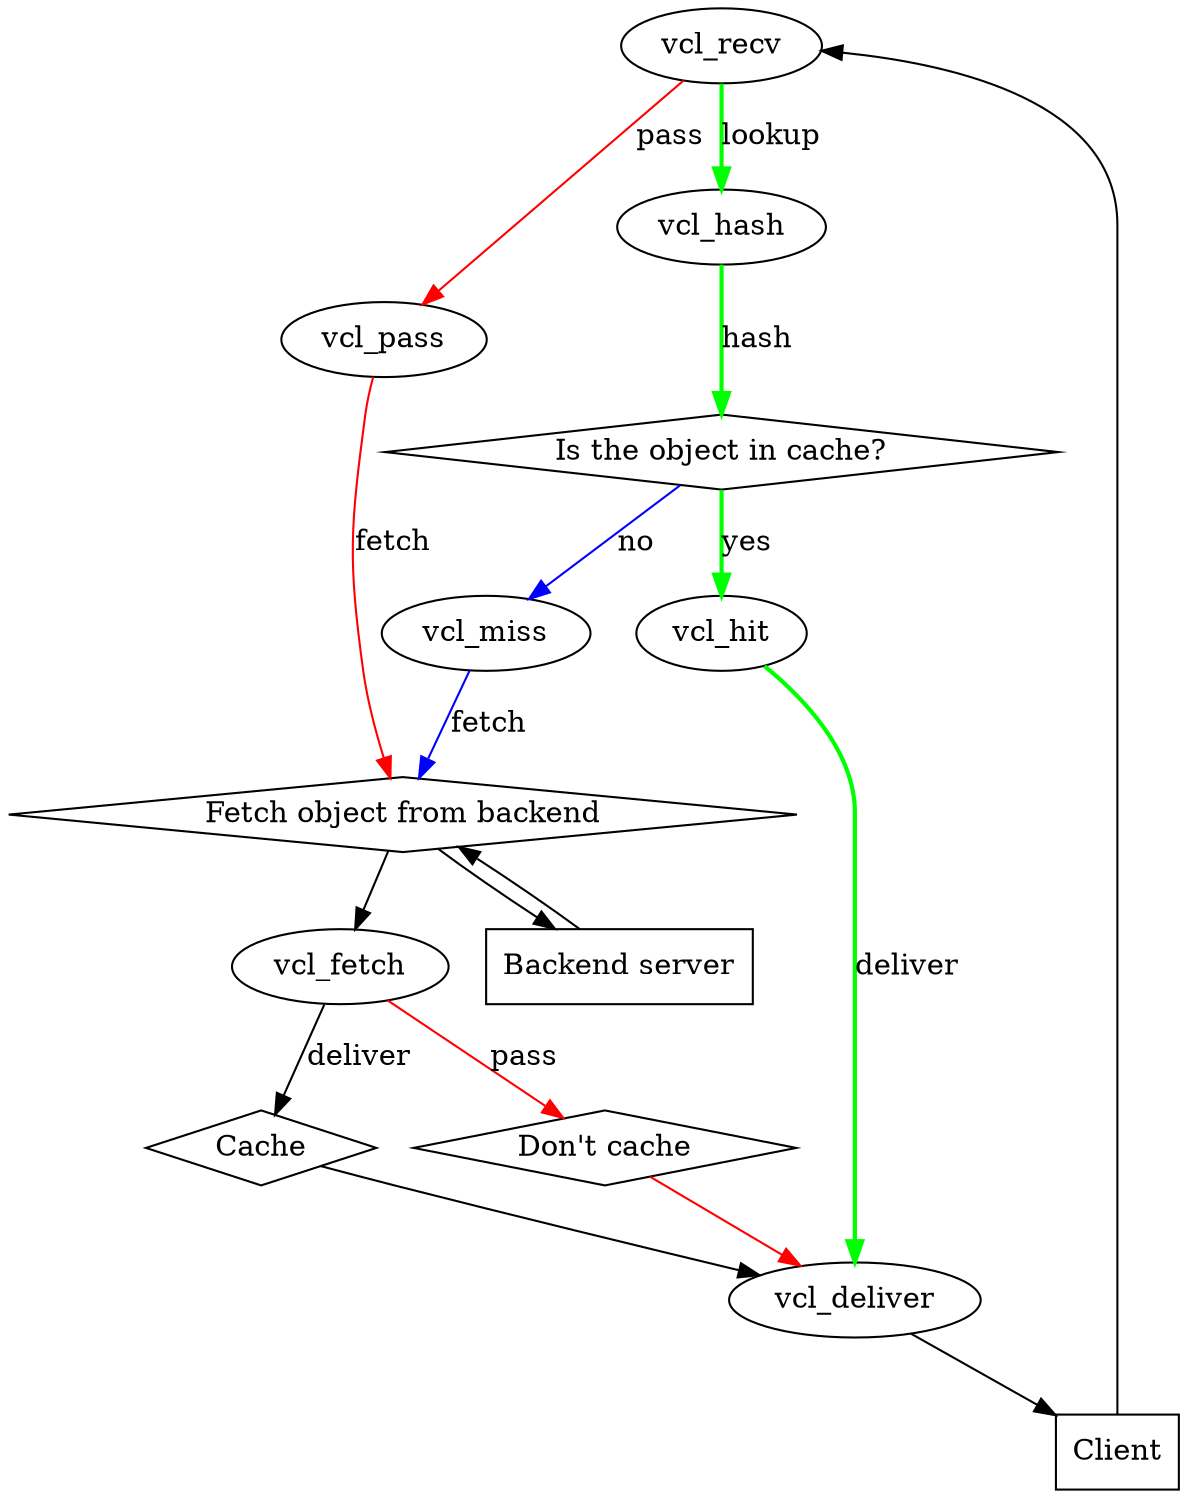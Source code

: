 
digraph v_center {
center=1

vcl_recv->vcl_pass [ label="pass" weight=1 color=red ]
vcl_recv->vcl_hash [ label="lookup" weight=4 color=green style=bold ]

vcl_hash->lookup [ label="hash" weight=4 color=green style=bold ]
lookup->vcl_hit [ label="yes" weight=4 color=green style=bold ]
lookup->vcl_miss [ label="no" weight=1 color=blue ]

vcl_hit->vcl_deliver [ label="deliver" weight=3 color=green style=bold ]
vcl_miss->fetch [ label="fetch" weight=3 color=blue ]
vcl_pass->fetch [ label="fetch" weight=1 color=red ]
fetch->vcl_fetch [ weight=2 ]

vcl_fetch->cache [ label="deliver" ]
vcl_fetch->dont_cache [ label="pass" color=red ]
cache->vcl_deliver [ weight=1 ]
dont_cache->vcl_deliver [ color=red ]

client->vcl_recv [ weight=4 ]
vcl_deliver->client

fetch->backend
backend->fetch

dont_cache [
	shape=diamond
	label="Don't cache"
]

cache [
	shape=diamond
	label="Cache"
]
lookup [
	shape=diamond
	label="Is the object in cache?"
]

fetch [
	shape=diamond
	label="Fetch object from backend"
]

client [
	shape=box
	label="Client"
]

backend [
	shape=box
	label="Backend server"
]
}
